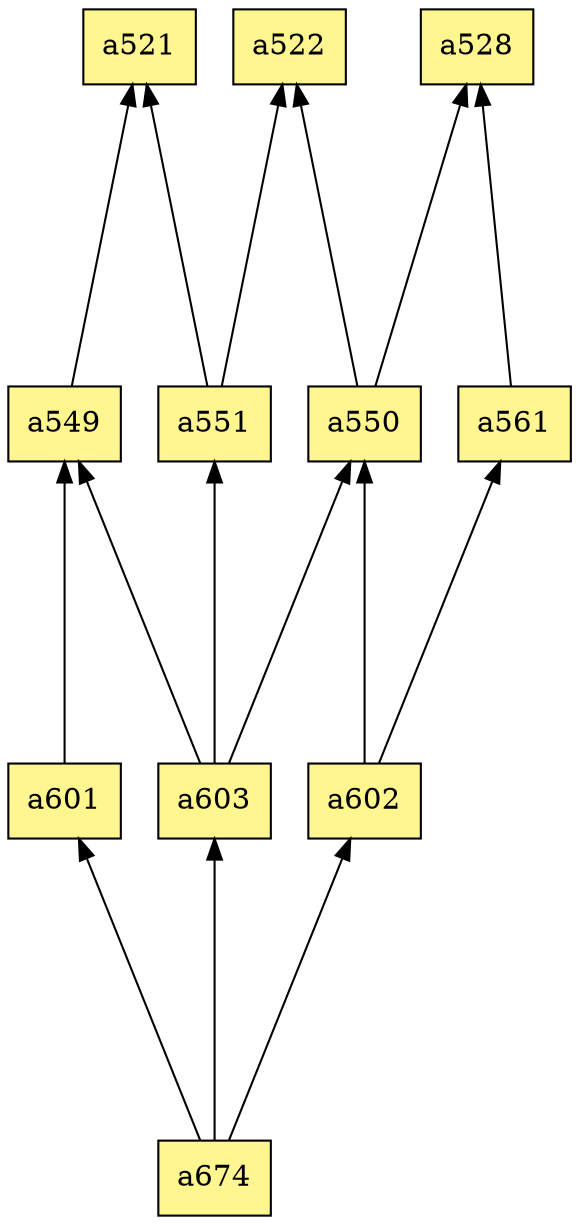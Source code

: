 digraph G {
rankdir=BT;ranksep="2.0";
"a674" [shape=record,fillcolor=khaki1,style=filled,label="{a674}"];
"a549" [shape=record,fillcolor=khaki1,style=filled,label="{a549}"];
"a603" [shape=record,fillcolor=khaki1,style=filled,label="{a603}"];
"a601" [shape=record,fillcolor=khaki1,style=filled,label="{a601}"];
"a528" [shape=record,fillcolor=khaki1,style=filled,label="{a528}"];
"a602" [shape=record,fillcolor=khaki1,style=filled,label="{a602}"];
"a551" [shape=record,fillcolor=khaki1,style=filled,label="{a551}"];
"a522" [shape=record,fillcolor=khaki1,style=filled,label="{a522}"];
"a550" [shape=record,fillcolor=khaki1,style=filled,label="{a550}"];
"a521" [shape=record,fillcolor=khaki1,style=filled,label="{a521}"];
"a561" [shape=record,fillcolor=khaki1,style=filled,label="{a561}"];
"a674" -> "a603"
"a674" -> "a601"
"a674" -> "a602"
"a549" -> "a521"
"a603" -> "a549"
"a603" -> "a551"
"a603" -> "a550"
"a601" -> "a549"
"a602" -> "a550"
"a602" -> "a561"
"a551" -> "a521"
"a551" -> "a522"
"a550" -> "a528"
"a550" -> "a522"
"a561" -> "a528"
}